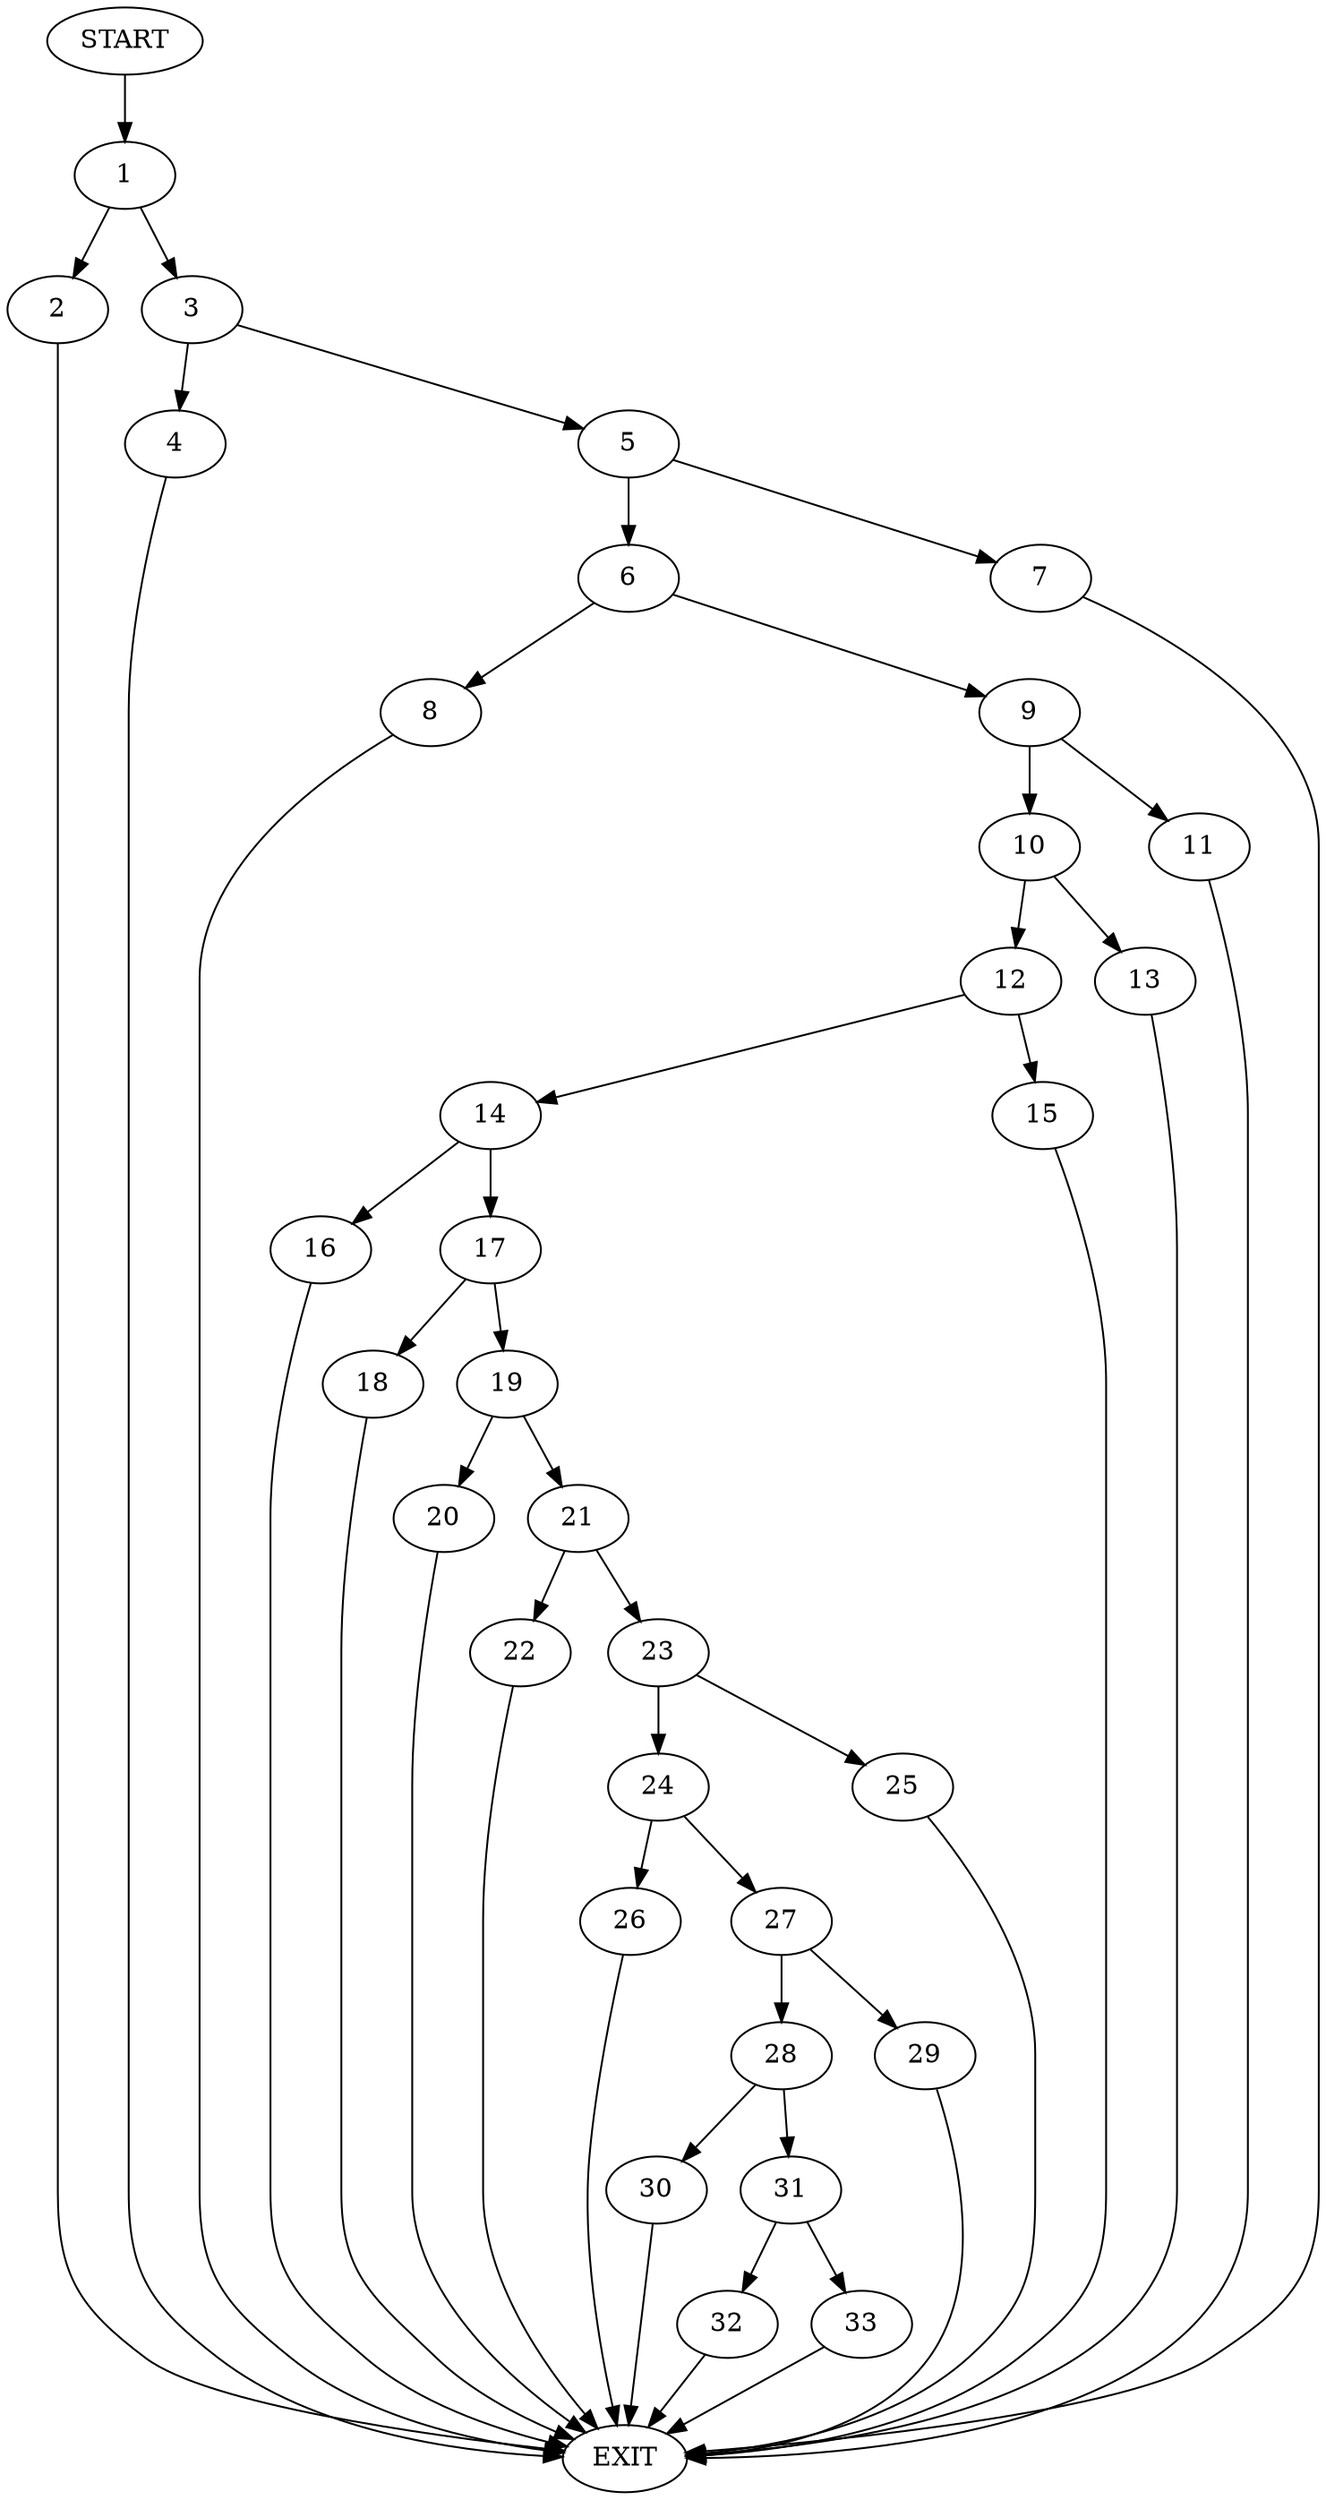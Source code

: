 digraph {
0 [label="START"]
34 [label="EXIT"]
0 -> 1
1 -> 2
1 -> 3
3 -> 4
3 -> 5
2 -> 34
4 -> 34
5 -> 6
5 -> 7
6 -> 8
6 -> 9
7 -> 34
9 -> 10
9 -> 11
8 -> 34
10 -> 12
10 -> 13
11 -> 34
13 -> 34
12 -> 14
12 -> 15
15 -> 34
14 -> 16
14 -> 17
17 -> 18
17 -> 19
16 -> 34
18 -> 34
19 -> 20
19 -> 21
21 -> 22
21 -> 23
20 -> 34
23 -> 24
23 -> 25
22 -> 34
24 -> 26
24 -> 27
25 -> 34
27 -> 28
27 -> 29
26 -> 34
28 -> 30
28 -> 31
29 -> 34
30 -> 34
31 -> 32
31 -> 33
33 -> 34
32 -> 34
}
